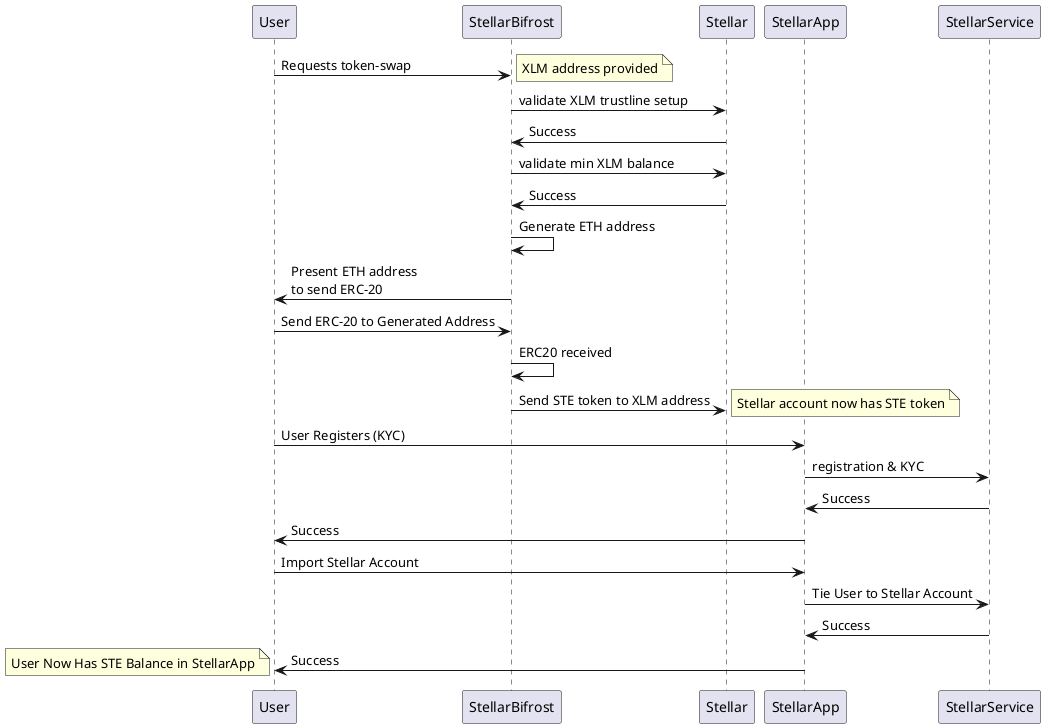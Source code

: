 @startuml


User -> StellarBifrost: Requests token-swap
note right: XLM address provided

StellarBifrost -> Stellar: validate XLM trustline setup
Stellar -> StellarBifrost: Success

StellarBifrost -> Stellar: validate min XLM balance
Stellar -> StellarBifrost: Success

StellarBifrost -> StellarBifrost: Generate ETH address


StellarBifrost -> User: Present ETH address\nto send ERC-20
User -> StellarBifrost: Send ERC-20 to Generated Address

StellarBifrost -> StellarBifrost: ERC20 received

StellarBifrost -> Stellar: Send STE token to XLM address
note right: Stellar account now has STE token

User -> StellarApp: User Registers (KYC)
StellarApp -> StellarService: registration & KYC
StellarService -> StellarApp: Success
StellarApp -> User: Success

User -> StellarApp: Import Stellar Account
StellarApp -> StellarService: Tie User to Stellar Account
StellarService -> StellarApp: Success
StellarApp -> User: Success
note left: User Now Has STE Balance in StellarApp



@enduml
